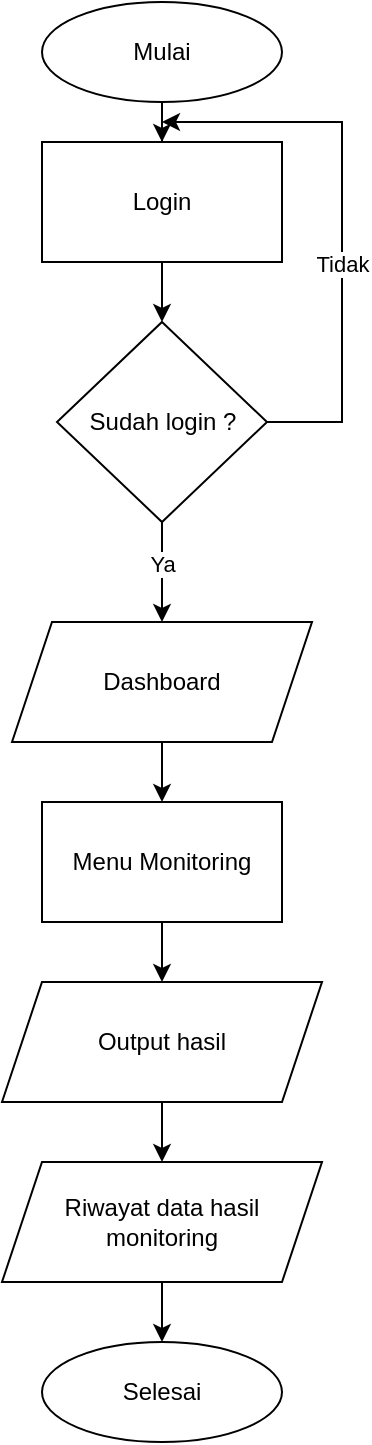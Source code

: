 <mxfile version="17.4.5" type="github">
  <diagram id="1SHh1_fiWjDVK967-Ixi" name="Page-1">
    <mxGraphModel dx="868" dy="460" grid="1" gridSize="10" guides="1" tooltips="1" connect="1" arrows="1" fold="1" page="1" pageScale="1" pageWidth="827" pageHeight="1169" math="0" shadow="0">
      <root>
        <mxCell id="0" />
        <mxCell id="1" parent="0" />
        <mxCell id="NxDFJ1NCpyGgICppvK4T-16" value="" style="edgeStyle=orthogonalEdgeStyle;rounded=0;orthogonalLoop=1;jettySize=auto;html=1;" edge="1" parent="1" source="NxDFJ1NCpyGgICppvK4T-2" target="NxDFJ1NCpyGgICppvK4T-15">
          <mxGeometry relative="1" as="geometry" />
        </mxCell>
        <mxCell id="NxDFJ1NCpyGgICppvK4T-2" value="Mulai" style="ellipse;whiteSpace=wrap;html=1;" vertex="1" parent="1">
          <mxGeometry x="320" y="30" width="120" height="50" as="geometry" />
        </mxCell>
        <mxCell id="NxDFJ1NCpyGgICppvK4T-3" value="" style="edgeStyle=orthogonalEdgeStyle;rounded=0;orthogonalLoop=1;jettySize=auto;html=1;" edge="1" parent="1" source="NxDFJ1NCpyGgICppvK4T-4" target="NxDFJ1NCpyGgICppvK4T-6">
          <mxGeometry relative="1" as="geometry" />
        </mxCell>
        <mxCell id="NxDFJ1NCpyGgICppvK4T-4" value="Dashboard" style="shape=parallelogram;perimeter=parallelogramPerimeter;whiteSpace=wrap;html=1;fixedSize=1;" vertex="1" parent="1">
          <mxGeometry x="305" y="340" width="150" height="60" as="geometry" />
        </mxCell>
        <mxCell id="NxDFJ1NCpyGgICppvK4T-5" value="" style="edgeStyle=orthogonalEdgeStyle;rounded=0;orthogonalLoop=1;jettySize=auto;html=1;" edge="1" parent="1" source="NxDFJ1NCpyGgICppvK4T-6" target="NxDFJ1NCpyGgICppvK4T-8">
          <mxGeometry relative="1" as="geometry" />
        </mxCell>
        <mxCell id="NxDFJ1NCpyGgICppvK4T-6" value="Menu Monitoring" style="whiteSpace=wrap;html=1;" vertex="1" parent="1">
          <mxGeometry x="320" y="430" width="120" height="60" as="geometry" />
        </mxCell>
        <mxCell id="NxDFJ1NCpyGgICppvK4T-7" value="" style="edgeStyle=orthogonalEdgeStyle;rounded=0;orthogonalLoop=1;jettySize=auto;html=1;" edge="1" parent="1" source="NxDFJ1NCpyGgICppvK4T-8" target="NxDFJ1NCpyGgICppvK4T-10">
          <mxGeometry relative="1" as="geometry" />
        </mxCell>
        <mxCell id="NxDFJ1NCpyGgICppvK4T-8" value="Output hasil" style="shape=parallelogram;perimeter=parallelogramPerimeter;whiteSpace=wrap;html=1;fixedSize=1;" vertex="1" parent="1">
          <mxGeometry x="300" y="520" width="160" height="60" as="geometry" />
        </mxCell>
        <mxCell id="NxDFJ1NCpyGgICppvK4T-9" value="" style="edgeStyle=orthogonalEdgeStyle;rounded=0;orthogonalLoop=1;jettySize=auto;html=1;" edge="1" parent="1" source="NxDFJ1NCpyGgICppvK4T-10" target="NxDFJ1NCpyGgICppvK4T-11">
          <mxGeometry relative="1" as="geometry" />
        </mxCell>
        <mxCell id="NxDFJ1NCpyGgICppvK4T-10" value="Riwayat data hasil &lt;br&gt;monitoring" style="shape=parallelogram;perimeter=parallelogramPerimeter;whiteSpace=wrap;html=1;fixedSize=1;" vertex="1" parent="1">
          <mxGeometry x="300" y="610" width="160" height="60" as="geometry" />
        </mxCell>
        <mxCell id="NxDFJ1NCpyGgICppvK4T-11" value="Selesai" style="ellipse;whiteSpace=wrap;html=1;" vertex="1" parent="1">
          <mxGeometry x="320" y="700" width="120" height="50" as="geometry" />
        </mxCell>
        <mxCell id="NxDFJ1NCpyGgICppvK4T-21" value="" style="edgeStyle=orthogonalEdgeStyle;rounded=0;orthogonalLoop=1;jettySize=auto;html=1;" edge="1" parent="1" source="NxDFJ1NCpyGgICppvK4T-15" target="NxDFJ1NCpyGgICppvK4T-20">
          <mxGeometry relative="1" as="geometry" />
        </mxCell>
        <mxCell id="NxDFJ1NCpyGgICppvK4T-15" value="Login" style="rounded=0;whiteSpace=wrap;html=1;" vertex="1" parent="1">
          <mxGeometry x="320" y="100" width="120" height="60" as="geometry" />
        </mxCell>
        <mxCell id="NxDFJ1NCpyGgICppvK4T-24" style="edgeStyle=orthogonalEdgeStyle;rounded=0;orthogonalLoop=1;jettySize=auto;html=1;entryX=0.5;entryY=0;entryDx=0;entryDy=0;" edge="1" parent="1" source="NxDFJ1NCpyGgICppvK4T-20" target="NxDFJ1NCpyGgICppvK4T-4">
          <mxGeometry relative="1" as="geometry" />
        </mxCell>
        <mxCell id="NxDFJ1NCpyGgICppvK4T-25" value="Ya" style="edgeLabel;html=1;align=center;verticalAlign=middle;resizable=0;points=[];" vertex="1" connectable="0" parent="NxDFJ1NCpyGgICppvK4T-24">
          <mxGeometry x="-0.697" y="-1" relative="1" as="geometry">
            <mxPoint x="1" y="13" as="offset" />
          </mxGeometry>
        </mxCell>
        <mxCell id="NxDFJ1NCpyGgICppvK4T-27" style="edgeStyle=orthogonalEdgeStyle;rounded=0;orthogonalLoop=1;jettySize=auto;html=1;" edge="1" parent="1" source="NxDFJ1NCpyGgICppvK4T-20">
          <mxGeometry relative="1" as="geometry">
            <mxPoint x="380" y="90" as="targetPoint" />
            <Array as="points">
              <mxPoint x="470" y="240" />
              <mxPoint x="470" y="90" />
            </Array>
          </mxGeometry>
        </mxCell>
        <mxCell id="NxDFJ1NCpyGgICppvK4T-28" value="Tidak" style="edgeLabel;html=1;align=center;verticalAlign=middle;resizable=0;points=[];" vertex="1" connectable="0" parent="NxDFJ1NCpyGgICppvK4T-27">
          <mxGeometry x="-0.156" relative="1" as="geometry">
            <mxPoint as="offset" />
          </mxGeometry>
        </mxCell>
        <mxCell id="NxDFJ1NCpyGgICppvK4T-20" value="Sudah login ?" style="rhombus;whiteSpace=wrap;html=1;" vertex="1" parent="1">
          <mxGeometry x="327.5" y="190" width="105" height="100" as="geometry" />
        </mxCell>
      </root>
    </mxGraphModel>
  </diagram>
</mxfile>
